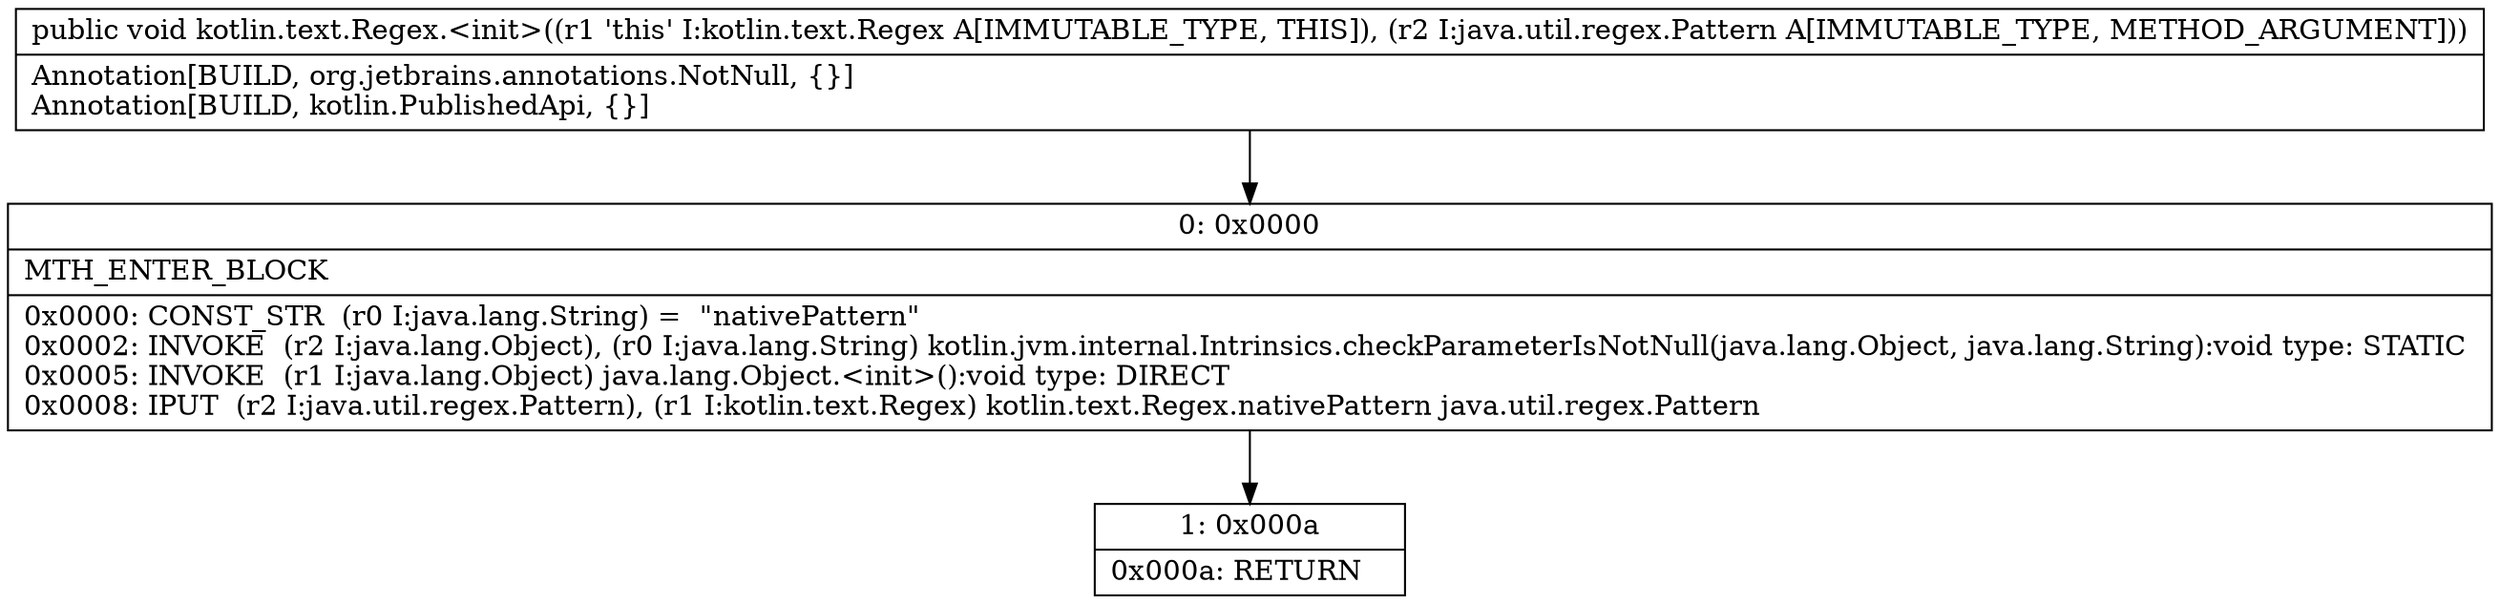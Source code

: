 digraph "CFG forkotlin.text.Regex.\<init\>(Ljava\/util\/regex\/Pattern;)V" {
Node_0 [shape=record,label="{0\:\ 0x0000|MTH_ENTER_BLOCK\l|0x0000: CONST_STR  (r0 I:java.lang.String) =  \"nativePattern\" \l0x0002: INVOKE  (r2 I:java.lang.Object), (r0 I:java.lang.String) kotlin.jvm.internal.Intrinsics.checkParameterIsNotNull(java.lang.Object, java.lang.String):void type: STATIC \l0x0005: INVOKE  (r1 I:java.lang.Object) java.lang.Object.\<init\>():void type: DIRECT \l0x0008: IPUT  (r2 I:java.util.regex.Pattern), (r1 I:kotlin.text.Regex) kotlin.text.Regex.nativePattern java.util.regex.Pattern \l}"];
Node_1 [shape=record,label="{1\:\ 0x000a|0x000a: RETURN   \l}"];
MethodNode[shape=record,label="{public void kotlin.text.Regex.\<init\>((r1 'this' I:kotlin.text.Regex A[IMMUTABLE_TYPE, THIS]), (r2 I:java.util.regex.Pattern A[IMMUTABLE_TYPE, METHOD_ARGUMENT]))  | Annotation[BUILD, org.jetbrains.annotations.NotNull, \{\}]\lAnnotation[BUILD, kotlin.PublishedApi, \{\}]\l}"];
MethodNode -> Node_0;
Node_0 -> Node_1;
}

